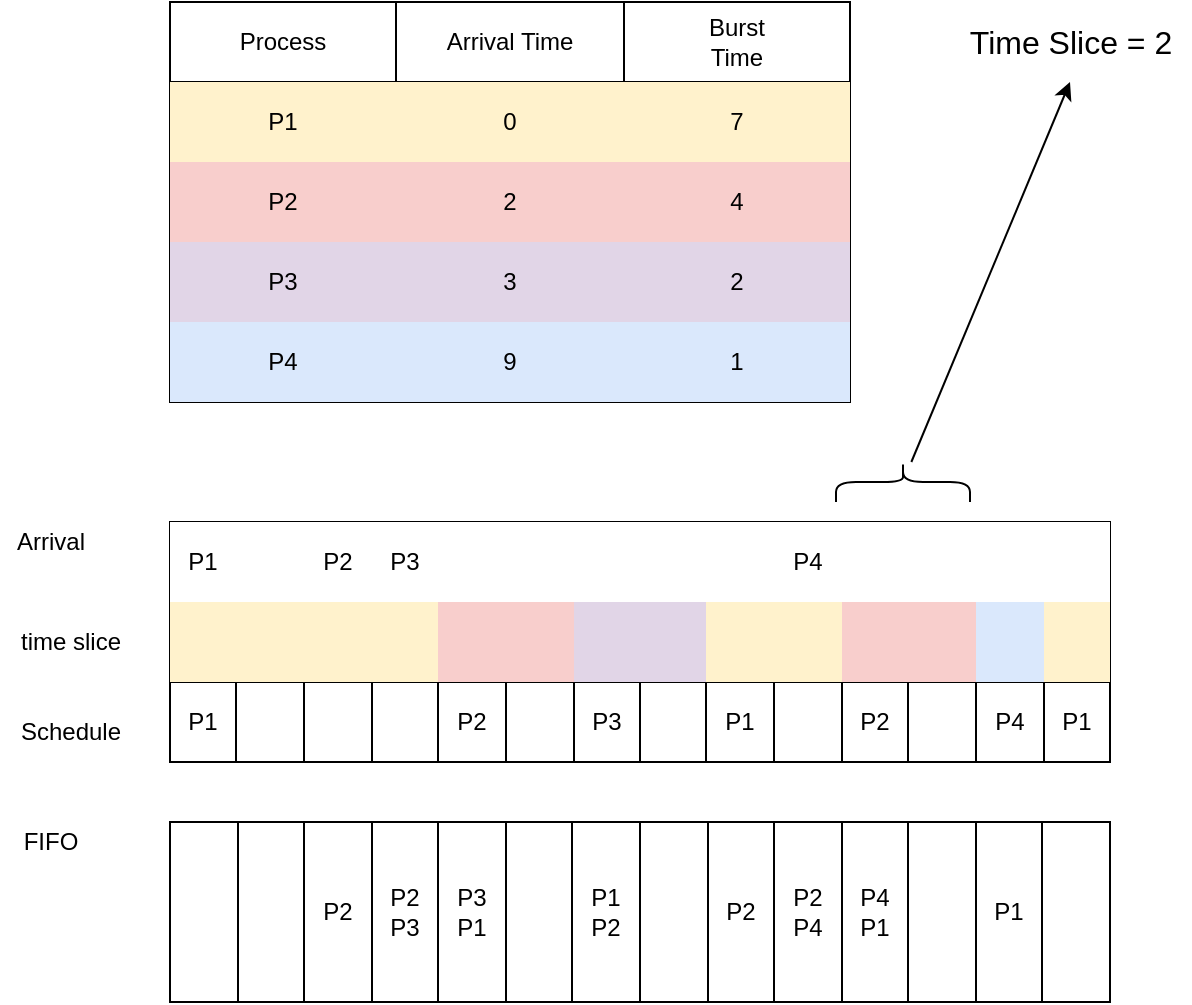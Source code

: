 <mxfile version="13.5.1" type="github">
  <diagram id="gDmiW0nVC35wxO3jahbQ" name="Page-1">
    <mxGraphModel dx="2066" dy="1105" grid="1" gridSize="10" guides="1" tooltips="1" connect="1" arrows="1" fold="1" page="1" pageScale="1" pageWidth="827" pageHeight="1169" math="0" shadow="0">
      <root>
        <mxCell id="0" />
        <mxCell id="1" parent="0" />
        <mxCell id="DE1FXnLtqm8Qsb4ysKbL-1" value="" style="shape=table;html=1;whiteSpace=wrap;startSize=0;container=1;collapsible=0;childLayout=tableLayout;" vertex="1" parent="1">
          <mxGeometry x="190" y="220" width="340" height="200" as="geometry" />
        </mxCell>
        <mxCell id="DE1FXnLtqm8Qsb4ysKbL-2" value="" style="shape=partialRectangle;html=1;whiteSpace=wrap;collapsible=0;dropTarget=0;pointerEvents=0;fillColor=none;top=0;left=0;bottom=0;right=0;points=[[0,0.5],[1,0.5]];portConstraint=eastwest;" vertex="1" parent="DE1FXnLtqm8Qsb4ysKbL-1">
          <mxGeometry width="340" height="40" as="geometry" />
        </mxCell>
        <mxCell id="DE1FXnLtqm8Qsb4ysKbL-3" value="Process" style="shape=partialRectangle;html=1;whiteSpace=wrap;connectable=0;overflow=hidden;fillColor=none;top=0;left=0;bottom=0;right=0;" vertex="1" parent="DE1FXnLtqm8Qsb4ysKbL-2">
          <mxGeometry width="113" height="40" as="geometry" />
        </mxCell>
        <mxCell id="DE1FXnLtqm8Qsb4ysKbL-4" value="Arrival Time" style="shape=partialRectangle;html=1;whiteSpace=wrap;connectable=0;overflow=hidden;fillColor=none;top=0;left=0;bottom=0;right=0;" vertex="1" parent="DE1FXnLtqm8Qsb4ysKbL-2">
          <mxGeometry x="113" width="114" height="40" as="geometry" />
        </mxCell>
        <mxCell id="DE1FXnLtqm8Qsb4ysKbL-5" value="Burst&lt;br&gt;Time" style="shape=partialRectangle;html=1;whiteSpace=wrap;connectable=0;overflow=hidden;fillColor=none;top=0;left=0;bottom=0;right=0;" vertex="1" parent="DE1FXnLtqm8Qsb4ysKbL-2">
          <mxGeometry x="227" width="113" height="40" as="geometry" />
        </mxCell>
        <mxCell id="DE1FXnLtqm8Qsb4ysKbL-6" value="" style="shape=partialRectangle;html=1;whiteSpace=wrap;collapsible=0;dropTarget=0;pointerEvents=0;fillColor=none;top=0;left=0;bottom=0;right=0;points=[[0,0.5],[1,0.5]];portConstraint=eastwest;" vertex="1" parent="DE1FXnLtqm8Qsb4ysKbL-1">
          <mxGeometry y="40" width="340" height="40" as="geometry" />
        </mxCell>
        <mxCell id="DE1FXnLtqm8Qsb4ysKbL-7" value="P1" style="shape=partialRectangle;html=1;whiteSpace=wrap;connectable=0;overflow=hidden;fillColor=#fff2cc;top=0;left=0;bottom=0;right=0;strokeColor=#d6b656;" vertex="1" parent="DE1FXnLtqm8Qsb4ysKbL-6">
          <mxGeometry width="113" height="40" as="geometry" />
        </mxCell>
        <mxCell id="DE1FXnLtqm8Qsb4ysKbL-8" value="0" style="shape=partialRectangle;html=1;whiteSpace=wrap;connectable=0;overflow=hidden;fillColor=#fff2cc;top=0;left=0;bottom=0;right=0;strokeColor=#d6b656;" vertex="1" parent="DE1FXnLtqm8Qsb4ysKbL-6">
          <mxGeometry x="113" width="114" height="40" as="geometry" />
        </mxCell>
        <mxCell id="DE1FXnLtqm8Qsb4ysKbL-9" value="7" style="shape=partialRectangle;html=1;whiteSpace=wrap;connectable=0;overflow=hidden;fillColor=#fff2cc;top=0;left=0;bottom=0;right=0;strokeColor=#d6b656;" vertex="1" parent="DE1FXnLtqm8Qsb4ysKbL-6">
          <mxGeometry x="227" width="113" height="40" as="geometry" />
        </mxCell>
        <mxCell id="DE1FXnLtqm8Qsb4ysKbL-10" value="" style="shape=partialRectangle;html=1;whiteSpace=wrap;collapsible=0;dropTarget=0;pointerEvents=0;fillColor=none;top=0;left=0;bottom=0;right=0;points=[[0,0.5],[1,0.5]];portConstraint=eastwest;" vertex="1" parent="DE1FXnLtqm8Qsb4ysKbL-1">
          <mxGeometry y="80" width="340" height="40" as="geometry" />
        </mxCell>
        <mxCell id="DE1FXnLtqm8Qsb4ysKbL-11" value="P2" style="shape=partialRectangle;html=1;whiteSpace=wrap;connectable=0;overflow=hidden;fillColor=#f8cecc;top=0;left=0;bottom=0;right=0;strokeColor=#b85450;" vertex="1" parent="DE1FXnLtqm8Qsb4ysKbL-10">
          <mxGeometry width="113" height="40" as="geometry" />
        </mxCell>
        <mxCell id="DE1FXnLtqm8Qsb4ysKbL-12" value="2" style="shape=partialRectangle;html=1;whiteSpace=wrap;connectable=0;overflow=hidden;fillColor=#f8cecc;top=0;left=0;bottom=0;right=0;strokeColor=#b85450;" vertex="1" parent="DE1FXnLtqm8Qsb4ysKbL-10">
          <mxGeometry x="113" width="114" height="40" as="geometry" />
        </mxCell>
        <mxCell id="DE1FXnLtqm8Qsb4ysKbL-13" value="4" style="shape=partialRectangle;html=1;whiteSpace=wrap;connectable=0;overflow=hidden;fillColor=#f8cecc;top=0;left=0;bottom=0;right=0;strokeColor=#b85450;" vertex="1" parent="DE1FXnLtqm8Qsb4ysKbL-10">
          <mxGeometry x="227" width="113" height="40" as="geometry" />
        </mxCell>
        <mxCell id="DE1FXnLtqm8Qsb4ysKbL-14" value="" style="shape=partialRectangle;html=1;whiteSpace=wrap;collapsible=0;dropTarget=0;pointerEvents=0;fillColor=none;top=0;left=0;bottom=0;right=0;points=[[0,0.5],[1,0.5]];portConstraint=eastwest;" vertex="1" parent="DE1FXnLtqm8Qsb4ysKbL-1">
          <mxGeometry y="120" width="340" height="40" as="geometry" />
        </mxCell>
        <mxCell id="DE1FXnLtqm8Qsb4ysKbL-15" value="P3" style="shape=partialRectangle;html=1;whiteSpace=wrap;connectable=0;overflow=hidden;fillColor=#e1d5e7;top=0;left=0;bottom=0;right=0;strokeColor=#9673a6;" vertex="1" parent="DE1FXnLtqm8Qsb4ysKbL-14">
          <mxGeometry width="113" height="40" as="geometry" />
        </mxCell>
        <mxCell id="DE1FXnLtqm8Qsb4ysKbL-16" value="3" style="shape=partialRectangle;html=1;whiteSpace=wrap;connectable=0;overflow=hidden;fillColor=#e1d5e7;top=0;left=0;bottom=0;right=0;strokeColor=#9673a6;" vertex="1" parent="DE1FXnLtqm8Qsb4ysKbL-14">
          <mxGeometry x="113" width="114" height="40" as="geometry" />
        </mxCell>
        <mxCell id="DE1FXnLtqm8Qsb4ysKbL-17" value="2" style="shape=partialRectangle;html=1;whiteSpace=wrap;connectable=0;overflow=hidden;fillColor=#e1d5e7;top=0;left=0;bottom=0;right=0;strokeColor=#9673a6;" vertex="1" parent="DE1FXnLtqm8Qsb4ysKbL-14">
          <mxGeometry x="227" width="113" height="40" as="geometry" />
        </mxCell>
        <mxCell id="DE1FXnLtqm8Qsb4ysKbL-18" value="" style="shape=partialRectangle;html=1;whiteSpace=wrap;collapsible=0;dropTarget=0;pointerEvents=0;fillColor=none;top=0;left=0;bottom=0;right=0;points=[[0,0.5],[1,0.5]];portConstraint=eastwest;" vertex="1" parent="DE1FXnLtqm8Qsb4ysKbL-1">
          <mxGeometry y="160" width="340" height="40" as="geometry" />
        </mxCell>
        <mxCell id="DE1FXnLtqm8Qsb4ysKbL-19" value="P4" style="shape=partialRectangle;html=1;whiteSpace=wrap;connectable=0;overflow=hidden;fillColor=#dae8fc;top=0;left=0;bottom=0;right=0;strokeColor=#6c8ebf;" vertex="1" parent="DE1FXnLtqm8Qsb4ysKbL-18">
          <mxGeometry width="113" height="40" as="geometry" />
        </mxCell>
        <mxCell id="DE1FXnLtqm8Qsb4ysKbL-20" value="9" style="shape=partialRectangle;html=1;whiteSpace=wrap;connectable=0;overflow=hidden;fillColor=#dae8fc;top=0;left=0;bottom=0;right=0;strokeColor=#6c8ebf;" vertex="1" parent="DE1FXnLtqm8Qsb4ysKbL-18">
          <mxGeometry x="113" width="114" height="40" as="geometry" />
        </mxCell>
        <mxCell id="DE1FXnLtqm8Qsb4ysKbL-21" value="1" style="shape=partialRectangle;html=1;whiteSpace=wrap;connectable=0;overflow=hidden;fillColor=#dae8fc;top=0;left=0;bottom=0;right=0;strokeColor=#6c8ebf;" vertex="1" parent="DE1FXnLtqm8Qsb4ysKbL-18">
          <mxGeometry x="227" width="113" height="40" as="geometry" />
        </mxCell>
        <mxCell id="DE1FXnLtqm8Qsb4ysKbL-22" value="" style="shape=table;html=1;whiteSpace=wrap;startSize=0;container=1;collapsible=0;childLayout=tableLayout;" vertex="1" parent="1">
          <mxGeometry x="190" y="480" width="470" height="120" as="geometry" />
        </mxCell>
        <mxCell id="DE1FXnLtqm8Qsb4ysKbL-74" style="shape=partialRectangle;html=1;whiteSpace=wrap;collapsible=0;dropTarget=0;pointerEvents=0;fillColor=none;top=0;left=0;bottom=0;right=0;points=[[0,0.5],[1,0.5]];portConstraint=eastwest;" vertex="1" parent="DE1FXnLtqm8Qsb4ysKbL-22">
          <mxGeometry width="470" height="40" as="geometry" />
        </mxCell>
        <mxCell id="DE1FXnLtqm8Qsb4ysKbL-75" value="P1" style="shape=partialRectangle;html=1;whiteSpace=wrap;connectable=0;overflow=hidden;top=0;left=0;bottom=0;right=0;" vertex="1" parent="DE1FXnLtqm8Qsb4ysKbL-74">
          <mxGeometry width="33" height="40" as="geometry" />
        </mxCell>
        <mxCell id="DE1FXnLtqm8Qsb4ysKbL-76" style="shape=partialRectangle;html=1;whiteSpace=wrap;connectable=0;overflow=hidden;top=0;left=0;bottom=0;right=0;" vertex="1" parent="DE1FXnLtqm8Qsb4ysKbL-74">
          <mxGeometry x="33" width="34" height="40" as="geometry" />
        </mxCell>
        <mxCell id="DE1FXnLtqm8Qsb4ysKbL-77" value="P2" style="shape=partialRectangle;html=1;whiteSpace=wrap;connectable=0;overflow=hidden;top=0;left=0;bottom=0;right=0;" vertex="1" parent="DE1FXnLtqm8Qsb4ysKbL-74">
          <mxGeometry x="67" width="34" height="40" as="geometry" />
        </mxCell>
        <mxCell id="DE1FXnLtqm8Qsb4ysKbL-78" value="P3" style="shape=partialRectangle;html=1;whiteSpace=wrap;connectable=0;overflow=hidden;top=0;left=0;bottom=0;right=0;" vertex="1" parent="DE1FXnLtqm8Qsb4ysKbL-74">
          <mxGeometry x="101" width="33" height="40" as="geometry" />
        </mxCell>
        <mxCell id="DE1FXnLtqm8Qsb4ysKbL-79" style="shape=partialRectangle;html=1;whiteSpace=wrap;connectable=0;overflow=hidden;top=0;left=0;bottom=0;right=0;" vertex="1" parent="DE1FXnLtqm8Qsb4ysKbL-74">
          <mxGeometry x="134" width="34" height="40" as="geometry" />
        </mxCell>
        <mxCell id="DE1FXnLtqm8Qsb4ysKbL-80" value="" style="shape=partialRectangle;html=1;whiteSpace=wrap;connectable=0;overflow=hidden;top=0;left=0;bottom=0;right=0;" vertex="1" parent="DE1FXnLtqm8Qsb4ysKbL-74">
          <mxGeometry x="168" width="34" height="40" as="geometry" />
        </mxCell>
        <mxCell id="DE1FXnLtqm8Qsb4ysKbL-81" style="shape=partialRectangle;html=1;whiteSpace=wrap;connectable=0;overflow=hidden;top=0;left=0;bottom=0;right=0;" vertex="1" parent="DE1FXnLtqm8Qsb4ysKbL-74">
          <mxGeometry x="202" width="33" height="40" as="geometry" />
        </mxCell>
        <mxCell id="DE1FXnLtqm8Qsb4ysKbL-82" style="shape=partialRectangle;html=1;whiteSpace=wrap;connectable=0;overflow=hidden;top=0;left=0;bottom=0;right=0;" vertex="1" parent="DE1FXnLtqm8Qsb4ysKbL-74">
          <mxGeometry x="235" width="33" height="40" as="geometry" />
        </mxCell>
        <mxCell id="DE1FXnLtqm8Qsb4ysKbL-83" style="shape=partialRectangle;html=1;whiteSpace=wrap;connectable=0;overflow=hidden;top=0;left=0;bottom=0;right=0;" vertex="1" parent="DE1FXnLtqm8Qsb4ysKbL-74">
          <mxGeometry x="268" width="34" height="40" as="geometry" />
        </mxCell>
        <mxCell id="DE1FXnLtqm8Qsb4ysKbL-84" value="P4" style="shape=partialRectangle;html=1;whiteSpace=wrap;connectable=0;overflow=hidden;top=0;left=0;bottom=0;right=0;" vertex="1" parent="DE1FXnLtqm8Qsb4ysKbL-74">
          <mxGeometry x="302" width="34" height="40" as="geometry" />
        </mxCell>
        <mxCell id="DE1FXnLtqm8Qsb4ysKbL-85" style="shape=partialRectangle;html=1;whiteSpace=wrap;connectable=0;overflow=hidden;top=0;left=0;bottom=0;right=0;" vertex="1" parent="DE1FXnLtqm8Qsb4ysKbL-74">
          <mxGeometry x="336" width="33" height="40" as="geometry" />
        </mxCell>
        <mxCell id="DE1FXnLtqm8Qsb4ysKbL-86" style="shape=partialRectangle;html=1;whiteSpace=wrap;connectable=0;overflow=hidden;top=0;left=0;bottom=0;right=0;" vertex="1" parent="DE1FXnLtqm8Qsb4ysKbL-74">
          <mxGeometry x="369" width="34" height="40" as="geometry" />
        </mxCell>
        <mxCell id="DE1FXnLtqm8Qsb4ysKbL-87" style="shape=partialRectangle;html=1;whiteSpace=wrap;connectable=0;overflow=hidden;top=0;left=0;bottom=0;right=0;" vertex="1" parent="DE1FXnLtqm8Qsb4ysKbL-74">
          <mxGeometry x="403" width="34" height="40" as="geometry" />
        </mxCell>
        <mxCell id="DE1FXnLtqm8Qsb4ysKbL-88" style="shape=partialRectangle;html=1;whiteSpace=wrap;connectable=0;overflow=hidden;top=0;left=0;bottom=0;right=0;" vertex="1" parent="DE1FXnLtqm8Qsb4ysKbL-74">
          <mxGeometry x="437" width="33" height="40" as="geometry" />
        </mxCell>
        <mxCell id="DE1FXnLtqm8Qsb4ysKbL-23" value="" style="shape=partialRectangle;html=1;whiteSpace=wrap;collapsible=0;dropTarget=0;pointerEvents=0;fillColor=none;top=0;left=0;bottom=0;right=0;points=[[0,0.5],[1,0.5]];portConstraint=eastwest;" vertex="1" parent="DE1FXnLtqm8Qsb4ysKbL-22">
          <mxGeometry y="40" width="470" height="40" as="geometry" />
        </mxCell>
        <mxCell id="DE1FXnLtqm8Qsb4ysKbL-24" value="" style="shape=partialRectangle;html=1;whiteSpace=wrap;connectable=0;overflow=hidden;fillColor=#fff2cc;top=0;left=0;bottom=0;right=0;strokeColor=#d6b656;" vertex="1" parent="DE1FXnLtqm8Qsb4ysKbL-23">
          <mxGeometry width="33" height="40" as="geometry" />
        </mxCell>
        <mxCell id="DE1FXnLtqm8Qsb4ysKbL-25" value="" style="shape=partialRectangle;html=1;whiteSpace=wrap;connectable=0;overflow=hidden;fillColor=#fff2cc;top=0;left=0;bottom=0;right=0;strokeColor=#d6b656;" vertex="1" parent="DE1FXnLtqm8Qsb4ysKbL-23">
          <mxGeometry x="33" width="34" height="40" as="geometry" />
        </mxCell>
        <mxCell id="DE1FXnLtqm8Qsb4ysKbL-26" value="" style="shape=partialRectangle;html=1;whiteSpace=wrap;connectable=0;overflow=hidden;fillColor=#fff2cc;top=0;left=0;bottom=0;right=0;strokeColor=#d6b656;" vertex="1" parent="DE1FXnLtqm8Qsb4ysKbL-23">
          <mxGeometry x="67" width="34" height="40" as="geometry" />
        </mxCell>
        <mxCell id="DE1FXnLtqm8Qsb4ysKbL-27" value="" style="shape=partialRectangle;html=1;whiteSpace=wrap;connectable=0;overflow=hidden;fillColor=#fff2cc;top=0;left=0;bottom=0;right=0;strokeColor=#d6b656;" vertex="1" parent="DE1FXnLtqm8Qsb4ysKbL-23">
          <mxGeometry x="101" width="33" height="40" as="geometry" />
        </mxCell>
        <mxCell id="DE1FXnLtqm8Qsb4ysKbL-28" value="" style="shape=partialRectangle;html=1;whiteSpace=wrap;connectable=0;overflow=hidden;fillColor=#f8cecc;top=0;left=0;bottom=0;right=0;strokeColor=#b85450;" vertex="1" parent="DE1FXnLtqm8Qsb4ysKbL-23">
          <mxGeometry x="134" width="34" height="40" as="geometry" />
        </mxCell>
        <mxCell id="DE1FXnLtqm8Qsb4ysKbL-29" value="" style="shape=partialRectangle;html=1;whiteSpace=wrap;connectable=0;overflow=hidden;fillColor=#f8cecc;top=0;left=0;bottom=0;right=0;strokeColor=#b85450;" vertex="1" parent="DE1FXnLtqm8Qsb4ysKbL-23">
          <mxGeometry x="168" width="34" height="40" as="geometry" />
        </mxCell>
        <mxCell id="DE1FXnLtqm8Qsb4ysKbL-30" value="" style="shape=partialRectangle;html=1;whiteSpace=wrap;connectable=0;overflow=hidden;fillColor=#e1d5e7;top=0;left=0;bottom=0;right=0;strokeColor=#9673a6;" vertex="1" parent="DE1FXnLtqm8Qsb4ysKbL-23">
          <mxGeometry x="202" width="33" height="40" as="geometry" />
        </mxCell>
        <mxCell id="DE1FXnLtqm8Qsb4ysKbL-31" value="" style="shape=partialRectangle;html=1;whiteSpace=wrap;connectable=0;overflow=hidden;fillColor=#e1d5e7;top=0;left=0;bottom=0;right=0;strokeColor=#9673a6;" vertex="1" parent="DE1FXnLtqm8Qsb4ysKbL-23">
          <mxGeometry x="235" width="33" height="40" as="geometry" />
        </mxCell>
        <mxCell id="DE1FXnLtqm8Qsb4ysKbL-32" value="" style="shape=partialRectangle;html=1;whiteSpace=wrap;connectable=0;overflow=hidden;fillColor=#fff2cc;top=0;left=0;bottom=0;right=0;strokeColor=#d6b656;" vertex="1" parent="DE1FXnLtqm8Qsb4ysKbL-23">
          <mxGeometry x="268" width="34" height="40" as="geometry" />
        </mxCell>
        <mxCell id="DE1FXnLtqm8Qsb4ysKbL-33" value="" style="shape=partialRectangle;html=1;whiteSpace=wrap;connectable=0;overflow=hidden;fillColor=#fff2cc;top=0;left=0;bottom=0;right=0;strokeColor=#d6b656;" vertex="1" parent="DE1FXnLtqm8Qsb4ysKbL-23">
          <mxGeometry x="302" width="34" height="40" as="geometry" />
        </mxCell>
        <mxCell id="DE1FXnLtqm8Qsb4ysKbL-34" value="" style="shape=partialRectangle;html=1;whiteSpace=wrap;connectable=0;overflow=hidden;fillColor=#f8cecc;top=0;left=0;bottom=0;right=0;strokeColor=#b85450;" vertex="1" parent="DE1FXnLtqm8Qsb4ysKbL-23">
          <mxGeometry x="336" width="33" height="40" as="geometry" />
        </mxCell>
        <mxCell id="DE1FXnLtqm8Qsb4ysKbL-35" value="" style="shape=partialRectangle;html=1;whiteSpace=wrap;connectable=0;overflow=hidden;fillColor=#f8cecc;top=0;left=0;bottom=0;right=0;strokeColor=#b85450;" vertex="1" parent="DE1FXnLtqm8Qsb4ysKbL-23">
          <mxGeometry x="369" width="34" height="40" as="geometry" />
        </mxCell>
        <mxCell id="DE1FXnLtqm8Qsb4ysKbL-36" value="" style="shape=partialRectangle;html=1;whiteSpace=wrap;connectable=0;overflow=hidden;fillColor=#dae8fc;top=0;left=0;bottom=0;right=0;strokeColor=#6c8ebf;" vertex="1" parent="DE1FXnLtqm8Qsb4ysKbL-23">
          <mxGeometry x="403" width="34" height="40" as="geometry" />
        </mxCell>
        <mxCell id="DE1FXnLtqm8Qsb4ysKbL-37" value="" style="shape=partialRectangle;html=1;whiteSpace=wrap;connectable=0;overflow=hidden;fillColor=#fff2cc;top=0;left=0;bottom=0;right=0;strokeColor=#d6b656;" vertex="1" parent="DE1FXnLtqm8Qsb4ysKbL-23">
          <mxGeometry x="437" width="33" height="40" as="geometry" />
        </mxCell>
        <mxCell id="DE1FXnLtqm8Qsb4ysKbL-38" value="" style="shape=partialRectangle;html=1;whiteSpace=wrap;collapsible=0;dropTarget=0;pointerEvents=0;fillColor=none;top=0;left=0;bottom=0;right=0;points=[[0,0.5],[1,0.5]];portConstraint=eastwest;" vertex="1" parent="DE1FXnLtqm8Qsb4ysKbL-22">
          <mxGeometry y="80" width="470" height="40" as="geometry" />
        </mxCell>
        <mxCell id="DE1FXnLtqm8Qsb4ysKbL-39" value="P1" style="shape=partialRectangle;html=1;whiteSpace=wrap;connectable=0;overflow=hidden;fillColor=none;top=0;left=0;bottom=0;right=0;" vertex="1" parent="DE1FXnLtqm8Qsb4ysKbL-38">
          <mxGeometry width="33" height="40" as="geometry" />
        </mxCell>
        <mxCell id="DE1FXnLtqm8Qsb4ysKbL-40" value="" style="shape=partialRectangle;html=1;whiteSpace=wrap;connectable=0;overflow=hidden;fillColor=none;top=0;left=0;bottom=0;right=0;" vertex="1" parent="DE1FXnLtqm8Qsb4ysKbL-38">
          <mxGeometry x="33" width="34" height="40" as="geometry" />
        </mxCell>
        <mxCell id="DE1FXnLtqm8Qsb4ysKbL-41" value="" style="shape=partialRectangle;html=1;whiteSpace=wrap;connectable=0;overflow=hidden;fillColor=none;top=0;left=0;bottom=0;right=0;" vertex="1" parent="DE1FXnLtqm8Qsb4ysKbL-38">
          <mxGeometry x="67" width="34" height="40" as="geometry" />
        </mxCell>
        <mxCell id="DE1FXnLtqm8Qsb4ysKbL-42" value="" style="shape=partialRectangle;html=1;whiteSpace=wrap;connectable=0;overflow=hidden;fillColor=none;top=0;left=0;bottom=0;right=0;" vertex="1" parent="DE1FXnLtqm8Qsb4ysKbL-38">
          <mxGeometry x="101" width="33" height="40" as="geometry" />
        </mxCell>
        <mxCell id="DE1FXnLtqm8Qsb4ysKbL-43" value="P2" style="shape=partialRectangle;html=1;whiteSpace=wrap;connectable=0;overflow=hidden;fillColor=none;top=0;left=0;bottom=0;right=0;" vertex="1" parent="DE1FXnLtqm8Qsb4ysKbL-38">
          <mxGeometry x="134" width="34" height="40" as="geometry" />
        </mxCell>
        <mxCell id="DE1FXnLtqm8Qsb4ysKbL-44" value="" style="shape=partialRectangle;html=1;whiteSpace=wrap;connectable=0;overflow=hidden;fillColor=none;top=0;left=0;bottom=0;right=0;" vertex="1" parent="DE1FXnLtqm8Qsb4ysKbL-38">
          <mxGeometry x="168" width="34" height="40" as="geometry" />
        </mxCell>
        <mxCell id="DE1FXnLtqm8Qsb4ysKbL-45" value="P3" style="shape=partialRectangle;html=1;whiteSpace=wrap;connectable=0;overflow=hidden;fillColor=none;top=0;left=0;bottom=0;right=0;" vertex="1" parent="DE1FXnLtqm8Qsb4ysKbL-38">
          <mxGeometry x="202" width="33" height="40" as="geometry" />
        </mxCell>
        <mxCell id="DE1FXnLtqm8Qsb4ysKbL-46" value="" style="shape=partialRectangle;html=1;whiteSpace=wrap;connectable=0;overflow=hidden;fillColor=none;top=0;left=0;bottom=0;right=0;" vertex="1" parent="DE1FXnLtqm8Qsb4ysKbL-38">
          <mxGeometry x="235" width="33" height="40" as="geometry" />
        </mxCell>
        <mxCell id="DE1FXnLtqm8Qsb4ysKbL-47" value="P1" style="shape=partialRectangle;html=1;whiteSpace=wrap;connectable=0;overflow=hidden;fillColor=none;top=0;left=0;bottom=0;right=0;" vertex="1" parent="DE1FXnLtqm8Qsb4ysKbL-38">
          <mxGeometry x="268" width="34" height="40" as="geometry" />
        </mxCell>
        <mxCell id="DE1FXnLtqm8Qsb4ysKbL-48" value="" style="shape=partialRectangle;html=1;whiteSpace=wrap;connectable=0;overflow=hidden;fillColor=none;top=0;left=0;bottom=0;right=0;" vertex="1" parent="DE1FXnLtqm8Qsb4ysKbL-38">
          <mxGeometry x="302" width="34" height="40" as="geometry" />
        </mxCell>
        <mxCell id="DE1FXnLtqm8Qsb4ysKbL-49" value="P2" style="shape=partialRectangle;html=1;whiteSpace=wrap;connectable=0;overflow=hidden;fillColor=none;top=0;left=0;bottom=0;right=0;" vertex="1" parent="DE1FXnLtqm8Qsb4ysKbL-38">
          <mxGeometry x="336" width="33" height="40" as="geometry" />
        </mxCell>
        <mxCell id="DE1FXnLtqm8Qsb4ysKbL-50" value="" style="shape=partialRectangle;html=1;whiteSpace=wrap;connectable=0;overflow=hidden;fillColor=none;top=0;left=0;bottom=0;right=0;" vertex="1" parent="DE1FXnLtqm8Qsb4ysKbL-38">
          <mxGeometry x="369" width="34" height="40" as="geometry" />
        </mxCell>
        <mxCell id="DE1FXnLtqm8Qsb4ysKbL-51" value="P4" style="shape=partialRectangle;html=1;whiteSpace=wrap;connectable=0;overflow=hidden;fillColor=none;top=0;left=0;bottom=0;right=0;" vertex="1" parent="DE1FXnLtqm8Qsb4ysKbL-38">
          <mxGeometry x="403" width="34" height="40" as="geometry" />
        </mxCell>
        <mxCell id="DE1FXnLtqm8Qsb4ysKbL-52" value="P1" style="shape=partialRectangle;html=1;whiteSpace=wrap;connectable=0;overflow=hidden;fillColor=none;top=0;left=0;bottom=0;right=0;" vertex="1" parent="DE1FXnLtqm8Qsb4ysKbL-38">
          <mxGeometry x="437" width="33" height="40" as="geometry" />
        </mxCell>
        <mxCell id="DE1FXnLtqm8Qsb4ysKbL-69" value="FIFO" style="text;html=1;align=center;verticalAlign=middle;resizable=0;points=[];autosize=1;" vertex="1" parent="1">
          <mxGeometry x="110" y="630" width="40" height="20" as="geometry" />
        </mxCell>
        <mxCell id="DE1FXnLtqm8Qsb4ysKbL-70" value="Schedule" style="text;html=1;align=center;verticalAlign=middle;resizable=0;points=[];autosize=1;" vertex="1" parent="1">
          <mxGeometry x="105" y="575" width="70" height="20" as="geometry" />
        </mxCell>
        <mxCell id="DE1FXnLtqm8Qsb4ysKbL-71" style="rounded=0;orthogonalLoop=1;jettySize=auto;html=1;" edge="1" parent="1" source="DE1FXnLtqm8Qsb4ysKbL-72">
          <mxGeometry relative="1" as="geometry">
            <mxPoint x="640" y="260" as="targetPoint" />
          </mxGeometry>
        </mxCell>
        <mxCell id="DE1FXnLtqm8Qsb4ysKbL-72" value="" style="shape=curlyBracket;whiteSpace=wrap;html=1;rounded=1;direction=south;" vertex="1" parent="1">
          <mxGeometry x="523" y="450" width="67" height="20" as="geometry" />
        </mxCell>
        <mxCell id="DE1FXnLtqm8Qsb4ysKbL-73" value="&lt;font style=&quot;font-size: 16px&quot;&gt;Time Slice = 2&lt;/font&gt;" style="text;html=1;align=center;verticalAlign=middle;resizable=0;points=[];autosize=1;" vertex="1" parent="1">
          <mxGeometry x="580" y="230" width="120" height="20" as="geometry" />
        </mxCell>
        <mxCell id="DE1FXnLtqm8Qsb4ysKbL-53" value="" style="shape=table;html=1;whiteSpace=wrap;startSize=0;container=1;collapsible=0;childLayout=tableLayout;" vertex="1" parent="1">
          <mxGeometry x="190" y="630" width="470" height="90" as="geometry" />
        </mxCell>
        <mxCell id="DE1FXnLtqm8Qsb4ysKbL-54" value="" style="shape=partialRectangle;html=1;whiteSpace=wrap;collapsible=0;dropTarget=0;pointerEvents=0;fillColor=none;top=0;left=0;bottom=0;right=0;points=[[0,0.5],[1,0.5]];portConstraint=eastwest;" vertex="1" parent="DE1FXnLtqm8Qsb4ysKbL-53">
          <mxGeometry width="470" height="90" as="geometry" />
        </mxCell>
        <mxCell id="DE1FXnLtqm8Qsb4ysKbL-55" value="" style="shape=partialRectangle;html=1;whiteSpace=wrap;connectable=0;overflow=hidden;fillColor=none;top=0;left=0;bottom=0;right=0;" vertex="1" parent="DE1FXnLtqm8Qsb4ysKbL-54">
          <mxGeometry width="34" height="90" as="geometry" />
        </mxCell>
        <mxCell id="DE1FXnLtqm8Qsb4ysKbL-56" value="" style="shape=partialRectangle;html=1;whiteSpace=wrap;connectable=0;overflow=hidden;fillColor=none;top=0;left=0;bottom=0;right=0;" vertex="1" parent="DE1FXnLtqm8Qsb4ysKbL-54">
          <mxGeometry x="34" width="33" height="90" as="geometry" />
        </mxCell>
        <mxCell id="DE1FXnLtqm8Qsb4ysKbL-57" value="P2" style="shape=partialRectangle;html=1;whiteSpace=wrap;connectable=0;overflow=hidden;fillColor=none;top=0;left=0;bottom=0;right=0;" vertex="1" parent="DE1FXnLtqm8Qsb4ysKbL-54">
          <mxGeometry x="67" width="34" height="90" as="geometry" />
        </mxCell>
        <mxCell id="DE1FXnLtqm8Qsb4ysKbL-58" value="P2&lt;br&gt;P3" style="shape=partialRectangle;html=1;whiteSpace=wrap;connectable=0;overflow=hidden;fillColor=none;top=0;left=0;bottom=0;right=0;" vertex="1" parent="DE1FXnLtqm8Qsb4ysKbL-54">
          <mxGeometry x="101" width="33" height="90" as="geometry" />
        </mxCell>
        <mxCell id="DE1FXnLtqm8Qsb4ysKbL-59" value="P3&lt;br&gt;P1" style="shape=partialRectangle;html=1;whiteSpace=wrap;connectable=0;overflow=hidden;fillColor=none;top=0;left=0;bottom=0;right=0;" vertex="1" parent="DE1FXnLtqm8Qsb4ysKbL-54">
          <mxGeometry x="134" width="34" height="90" as="geometry" />
        </mxCell>
        <mxCell id="DE1FXnLtqm8Qsb4ysKbL-60" value="" style="shape=partialRectangle;html=1;whiteSpace=wrap;connectable=0;overflow=hidden;fillColor=none;top=0;left=0;bottom=0;right=0;" vertex="1" parent="DE1FXnLtqm8Qsb4ysKbL-54">
          <mxGeometry x="168" width="33" height="90" as="geometry" />
        </mxCell>
        <mxCell id="DE1FXnLtqm8Qsb4ysKbL-61" value="P1&lt;br&gt;P2" style="shape=partialRectangle;html=1;whiteSpace=wrap;connectable=0;overflow=hidden;fillColor=none;top=0;left=0;bottom=0;right=0;" vertex="1" parent="DE1FXnLtqm8Qsb4ysKbL-54">
          <mxGeometry x="201" width="34" height="90" as="geometry" />
        </mxCell>
        <mxCell id="DE1FXnLtqm8Qsb4ysKbL-62" value="" style="shape=partialRectangle;html=1;whiteSpace=wrap;connectable=0;overflow=hidden;fillColor=none;top=0;left=0;bottom=0;right=0;" vertex="1" parent="DE1FXnLtqm8Qsb4ysKbL-54">
          <mxGeometry x="235" width="34" height="90" as="geometry" />
        </mxCell>
        <mxCell id="DE1FXnLtqm8Qsb4ysKbL-63" value="P2" style="shape=partialRectangle;html=1;whiteSpace=wrap;connectable=0;overflow=hidden;fillColor=none;top=0;left=0;bottom=0;right=0;" vertex="1" parent="DE1FXnLtqm8Qsb4ysKbL-54">
          <mxGeometry x="269" width="33" height="90" as="geometry" />
        </mxCell>
        <mxCell id="DE1FXnLtqm8Qsb4ysKbL-64" value="P2&lt;br&gt;P4" style="shape=partialRectangle;html=1;whiteSpace=wrap;connectable=0;overflow=hidden;fillColor=none;top=0;left=0;bottom=0;right=0;" vertex="1" parent="DE1FXnLtqm8Qsb4ysKbL-54">
          <mxGeometry x="302" width="34" height="90" as="geometry" />
        </mxCell>
        <mxCell id="DE1FXnLtqm8Qsb4ysKbL-65" value="P4&lt;br&gt;P1" style="shape=partialRectangle;html=1;whiteSpace=wrap;connectable=0;overflow=hidden;fillColor=none;top=0;left=0;bottom=0;right=0;" vertex="1" parent="DE1FXnLtqm8Qsb4ysKbL-54">
          <mxGeometry x="336" width="33" height="90" as="geometry" />
        </mxCell>
        <mxCell id="DE1FXnLtqm8Qsb4ysKbL-66" value="" style="shape=partialRectangle;html=1;whiteSpace=wrap;connectable=0;overflow=hidden;fillColor=none;top=0;left=0;bottom=0;right=0;" vertex="1" parent="DE1FXnLtqm8Qsb4ysKbL-54">
          <mxGeometry x="369" width="34" height="90" as="geometry" />
        </mxCell>
        <mxCell id="DE1FXnLtqm8Qsb4ysKbL-67" value="P1" style="shape=partialRectangle;html=1;whiteSpace=wrap;connectable=0;overflow=hidden;fillColor=none;top=0;left=0;bottom=0;right=0;" vertex="1" parent="DE1FXnLtqm8Qsb4ysKbL-54">
          <mxGeometry x="403" width="33" height="90" as="geometry" />
        </mxCell>
        <mxCell id="DE1FXnLtqm8Qsb4ysKbL-68" value="" style="shape=partialRectangle;html=1;whiteSpace=wrap;connectable=0;overflow=hidden;fillColor=none;top=0;left=0;bottom=0;right=0;" vertex="1" parent="DE1FXnLtqm8Qsb4ysKbL-54">
          <mxGeometry x="436" width="34" height="90" as="geometry" />
        </mxCell>
        <mxCell id="DE1FXnLtqm8Qsb4ysKbL-89" value="Arrival" style="text;html=1;align=center;verticalAlign=middle;resizable=0;points=[];autosize=1;" vertex="1" parent="1">
          <mxGeometry x="105" y="480" width="50" height="20" as="geometry" />
        </mxCell>
        <mxCell id="DE1FXnLtqm8Qsb4ysKbL-105" value="time slice" style="text;html=1;align=center;verticalAlign=middle;resizable=0;points=[];autosize=1;" vertex="1" parent="1">
          <mxGeometry x="105" y="530" width="70" height="20" as="geometry" />
        </mxCell>
      </root>
    </mxGraphModel>
  </diagram>
</mxfile>

